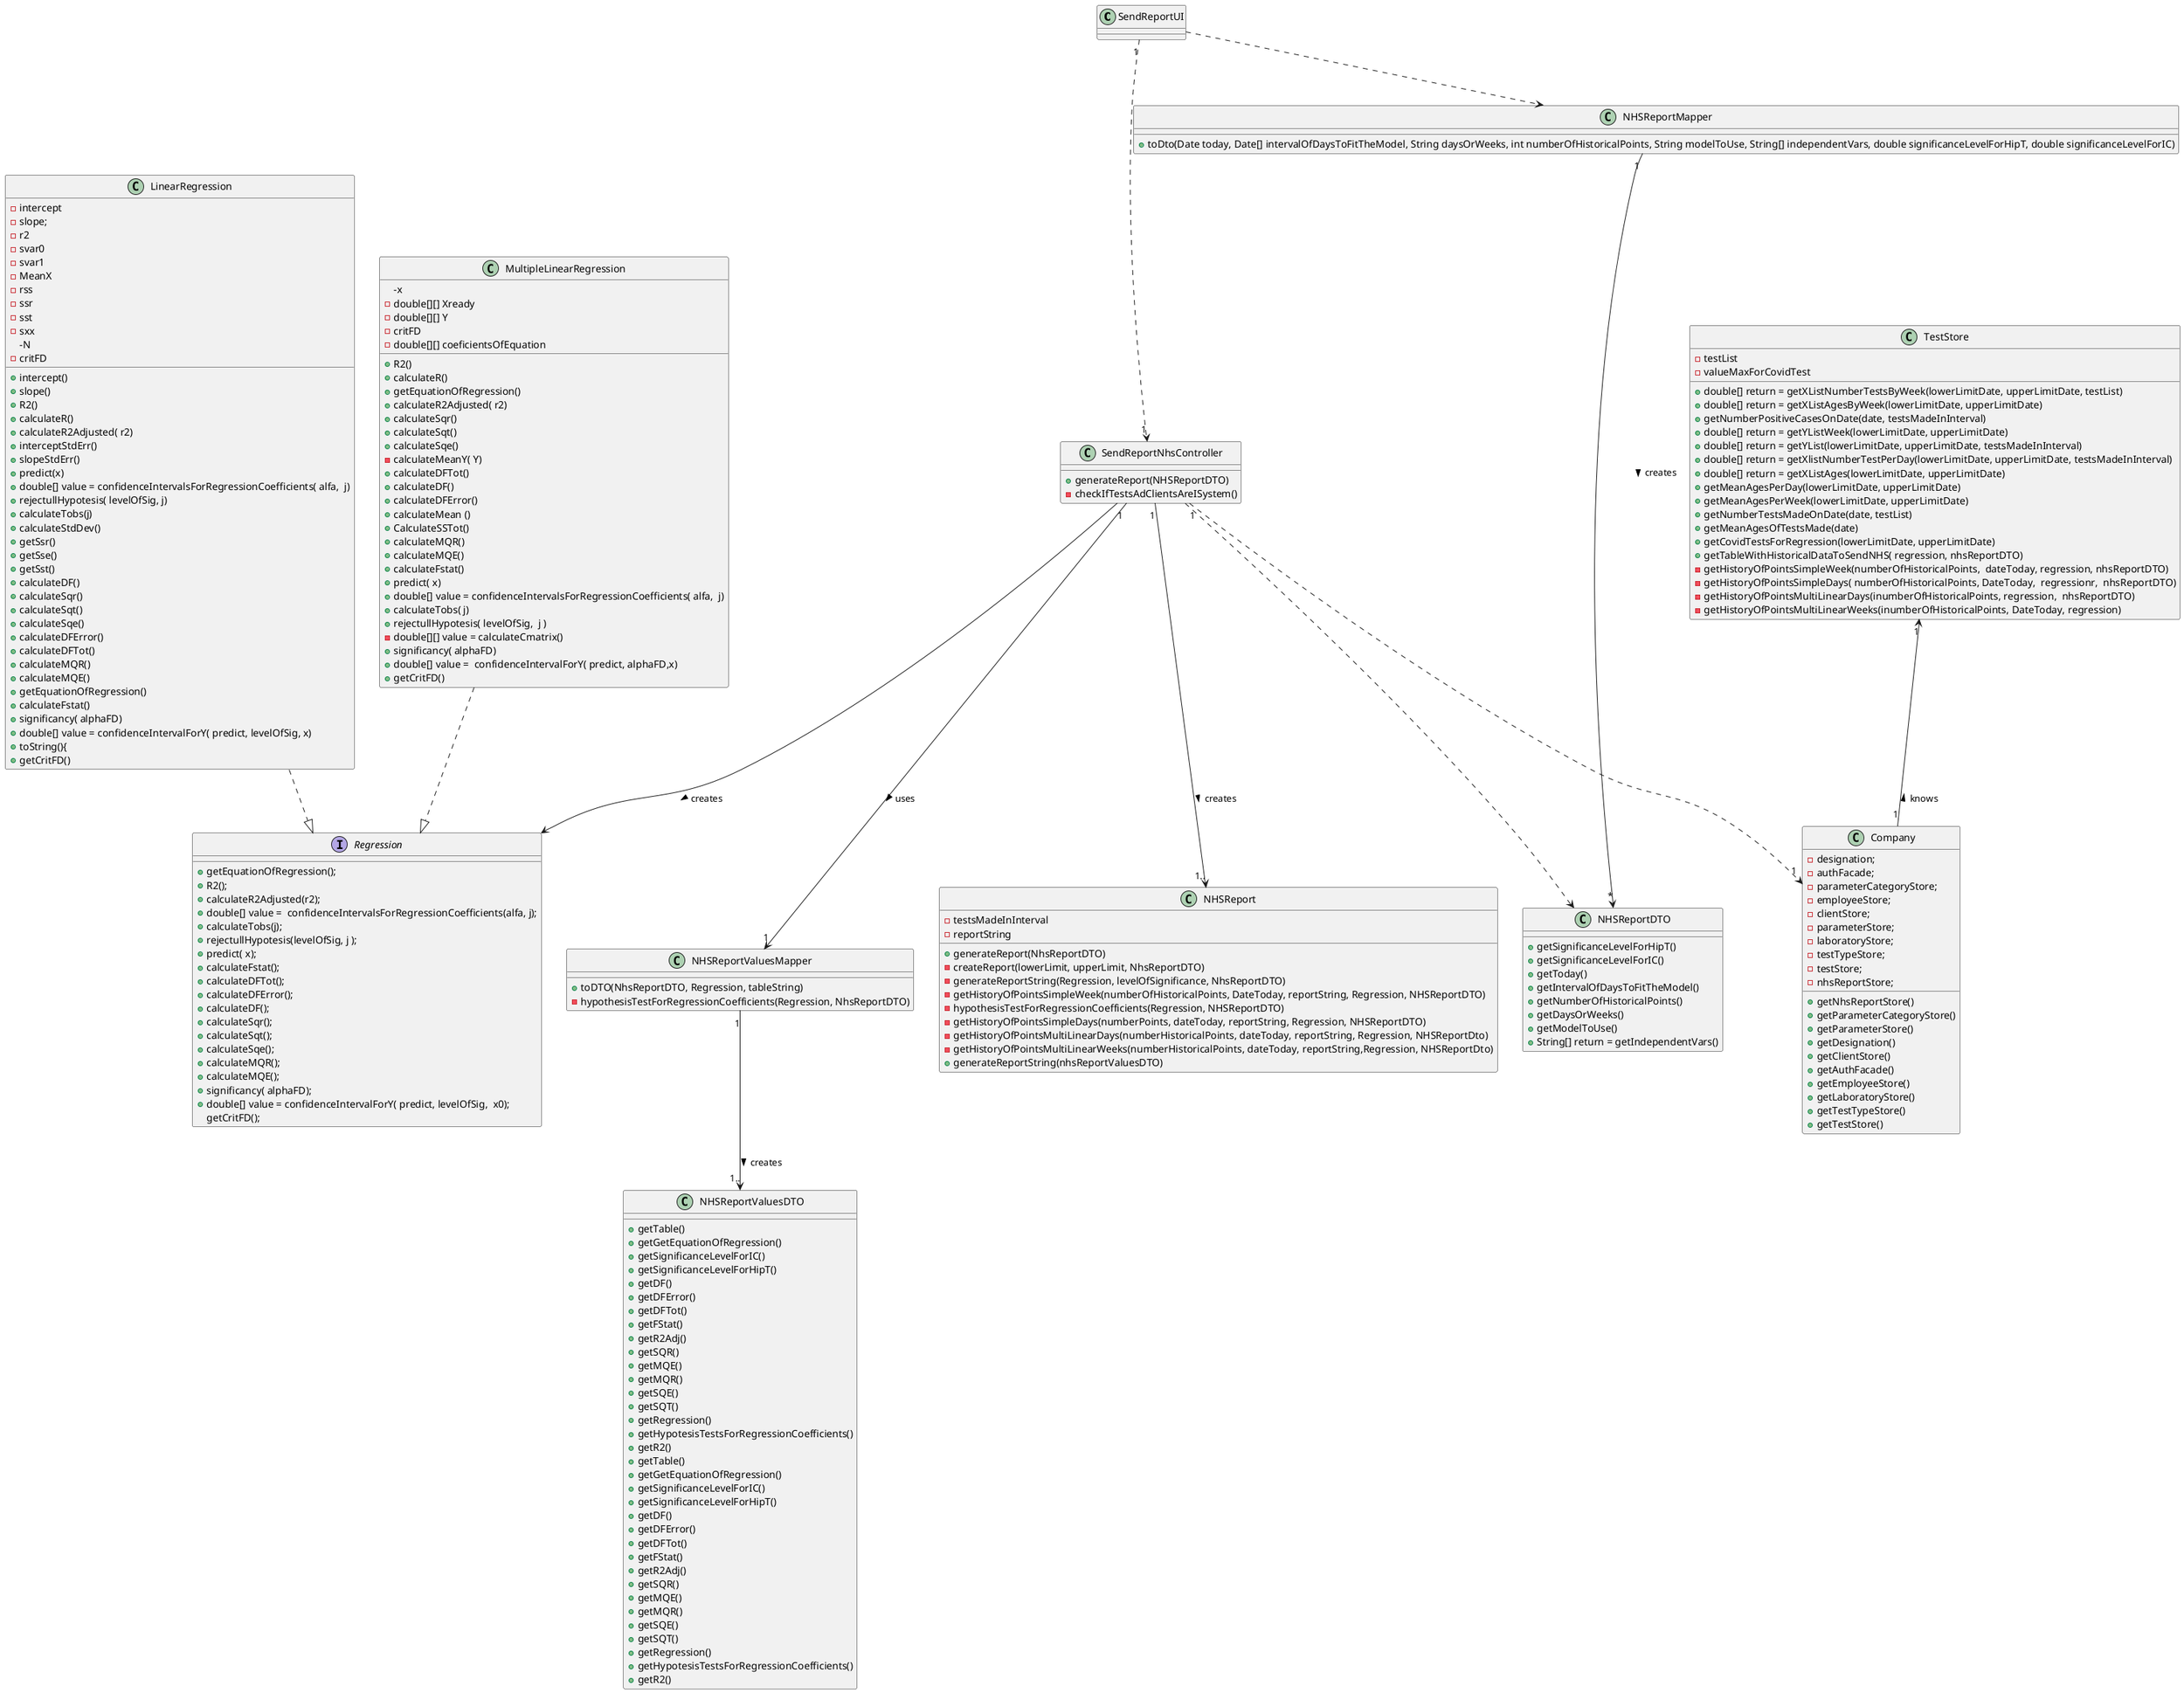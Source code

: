 @startuml
'https://plantuml.com/class-diagram





class SendReportUI {
}

Interface Regression{
+ getEquationOfRegression();
+R2();
+calculateR2Adjusted(r2);
+ double[] value =  confidenceIntervalsForRegressionCoefficients(alfa, j);
+calculateTobs(j);
+rejectullHypotesis(levelOfSig, j );
+predict( x);
+calculateFstat();
+calculateDFTot();
+calculateDFError();
+calculateDF();
+calculateSqr();
+calculateSqt();
+calculateSqe();
+calculateMQR();
+calculateMQE();
+significancy( alphaFD);
+double[] value = confidenceIntervalForY( predict, levelOfSig,  x0);
getCritFD();
}

class LinearRegression{
-intercept
-slope;
    -r2
    -svar0
    -svar1
    -MeanX
    -rss
    -ssr
    -sst
    -sxx
    -N
    -critFD
    +intercept()
    +slope()
    +R2()
    +calculateR()
    +calculateR2Adjusted( r2)
    +interceptStdErr()
    +slopeStdErr()
    +predict(x)
    +double[] value = confidenceIntervalsForRegressionCoefficients( alfa,  j)
    +rejectullHypotesis( levelOfSig, j)
    +calculateTobs(j)
   +calculateStdDev()
    +getSsr()
    +getSse()
    +getSst()
    +calculateDF()
   +calculateSqr()
    +calculateSqt()
    +calculateSqe()
    +calculateDFError()
    +calculateDFTot()
    +calculateMQR()
    +calculateMQE()
    +getEquationOfRegression()
    +calculateFstat()
    +significancy( alphaFD)
    +double[] value = confidenceIntervalForY( predict, levelOfSig, x)
    +toString(){
    +getCritFD()


}

class MultipleLinearRegression{
    -x
    -double[][] Xready
    -double[][] Y
    -critFD
    -double[][] coeficientsOfEquation
    +R2()
    +calculateR()
    +getEquationOfRegression()
    +calculateR2Adjusted( r2)
    +calculateSqr()
    +calculateSqt()
    +calculateSqe()
    -calculateMeanY( Y)
    +calculateDFTot()
    +calculateDF()
    +calculateDFError()
    +calculateMean ()
    +CalculateSSTot()
    +calculateMQR()
    +calculateMQE()
    +calculateFstat()
    +predict( x)
    +double[] value = confidenceIntervalsForRegressionCoefficients( alfa,  j)
    +calculateTobs( j)
    +rejectullHypotesis( levelOfSig,  j )
    -double[][] value = calculateCmatrix()
   +significancy( alphaFD)
    +double[] value =  confidenceIntervalForY( predict, alphaFD,x)
    +getCritFD()
}




class SendReportNhsController{
 + generateReport(NHSReportDTO)
 -checkIfTestsAdClientsAreISystem()
}
class NHSReport{
    -testsMadeInInterval
    +generateReport(NhsReportDTO)
    -createReport(lowerLimit, upperLimit, NhsReportDTO)
    -generateReportString(Regression, levelOfSignificance, NhsReportDTO)
    -getHistoryOfPointsSimpleWeek(numberOfHistoricalPoints, DateToday, reportString, Regression, NHSReportDTO)
    -hypothesisTestForRegressionCoefficients(Regression, NHSReportDTO)
    -getHistoryOfPointsSimpleDays(numberPoints, dateToday, reportString, Regression, NHSReportDTO)
    -getHistoryOfPointsMultiLinearDays(numberHistoricalPoints, dateToday, reportString, Regression, NHSReportDto)
    -getHistoryOfPointsMultiLinearWeeks(numberHistoricalPoints, dateToday, reportString,Regression, NHSReportDto)
}

class TestStore{
    -testList
    -valueMaxForCovidTest
    +double[] return = getXListNumberTestsByWeek(lowerLimitDate, upperLimitDate, testList)
    +double[] return = getXListAgesByWeek(lowerLimitDate, upperLimitDate)
    +getNumberPositiveCasesOnDate(date, testsMadeInInterval)
    +double[] return = getYListWeek(lowerLimitDate, upperLimitDate)
    +double[] return = getYList(lowerLimitDate, upperLimitDate, testsMadeInInterval)
    +double[] return = getXlistNumberTestPerDay(lowerLimitDate, upperLimitDate, testsMadeInInterval)
    +double[] return = getXListAges(lowerLimitDate, upperLimitDate)
    +getMeanAgesPerDay(lowerLimitDate, upperLimitDate)
    +getMeanAgesPerWeek(lowerLimitDate, upperLimitDate)
    +getNumberTestsMadeOnDate(date, testList)
    +getMeanAgesOfTestsMade(date)
    +getCovidTestsForRegression(lowerLimitDate, upperLimitDate)
    +getTableWithHistoricalDataToSendNHS( regression, nhsReportDTO)
    -getHistoryOfPointsSimpleWeek(numberOfHistoricalPoints,  dateToday, regression, nhsReportDTO)
    -getHistoryOfPointsSimpleDays( numberOfHistoricalPoints, DateToday,  regressionr,  nhsReportDTO)
    -getHistoryOfPointsMultiLinearDays(inumberOfHistoricalPoints, regression,  nhsReportDTO)
    -getHistoryOfPointsMultiLinearWeeks(inumberOfHistoricalPoints, DateToday, regression)
}

class NHSReport{
    -reportString
    +generateReportString(nhsReportValuesDTO)
}
class Company{
    -designation;
    -authFacade;
    -parameterCategoryStore;
    -employeeStore;
    -clientStore;
    -parameterStore;
    -laboratoryStore;
    -testTypeStore;
    -testStore;
    -nhsReportStore;

    +getNhsReportStore()
    +getParameterCategoryStore()
    +getParameterStore()
    +getDesignation()
    +getClientStore()
    +getAuthFacade()
    +getEmployeeStore()
    +getLaboratoryStore()
    +getTestTypeStore()
    +getTestStore()
}

class NHSReportValuesMapper{
    +toDTO(NhsReportDTO, Regression, tableString)
    -hypothesisTestForRegressionCoefficients(Regression, NhsReportDTO)
}
class NHSReportValuesDTO{
   +getTable()
   +getGetEquationOfRegression()
   +getSignificanceLevelForIC()
   +getSignificanceLevelForHipT()
   +getDF()
   +getDFError()
   +getDFTot()
   +getFStat()
   +getR2Adj()
   +getSQR()
   +getMQE()
   +getMQR()
   +getSQE()
   +getSQT()
   +getRegression()
   +getHypotesisTestsForRegressionCoefficients()
   +getR2()
}

class NHSReportValuesDTO{
 +getTable()
   +getGetEquationOfRegression()
   +getSignificanceLevelForIC()
    +getSignificanceLevelForHipT()
    +getDF()
    +getDFError()
    +getDFTot()
   +getFStat()
    +getR2Adj()
    +getSQR()
    +getMQE()
    +getMQR()
    +getSQE()
   +getSQT()
    +getRegression()
    +getHypotesisTestsForRegressionCoefficients()
    +getR2()
}

class NHSReportDTO {

      +getSignificanceLevelForHipT()
       +getSignificanceLevelForIC()
       +getToday()
        +getIntervalOfDaysToFitTheModel()
        +getNumberOfHistoricalPoints()
        +getDaysOrWeeks()
        +getModelToUse()
        +String[] return = getIndependentVars()

}

class NHSReportMapper {
    +toDto(Date today, Date[] intervalOfDaysToFitTheModel, String daysOrWeeks, int numberOfHistoricalPoints, String modelToUse, String[] independentVars, double significanceLevelForHipT, double significanceLevelForIC)
}
SendReportNhsController --> Regression: creates >
MultipleLinearRegression ..|> Regression
LinearRegression ..|> Regression
SendReportUI ..> NHSReportMapper
SendReportNhsController ..> NHSReportDTO
NHSReportMapper "1" --> "*" NHSReportDTO: creates >
NHSReportValuesMapper "1" --> "1.." NHSReportValuesDTO: creates >
SendReportNhsController "1" --> "1" NHSReportValuesMapper: uses >
TestStore "1" <-- "1" Company: knows <
SendReportUI "1" ...> "1" SendReportNhsController
SendReportNhsController "1" ..> "1" Company
SendReportNhsController "1" --> "1.." NHSReport: creates >
@enduml